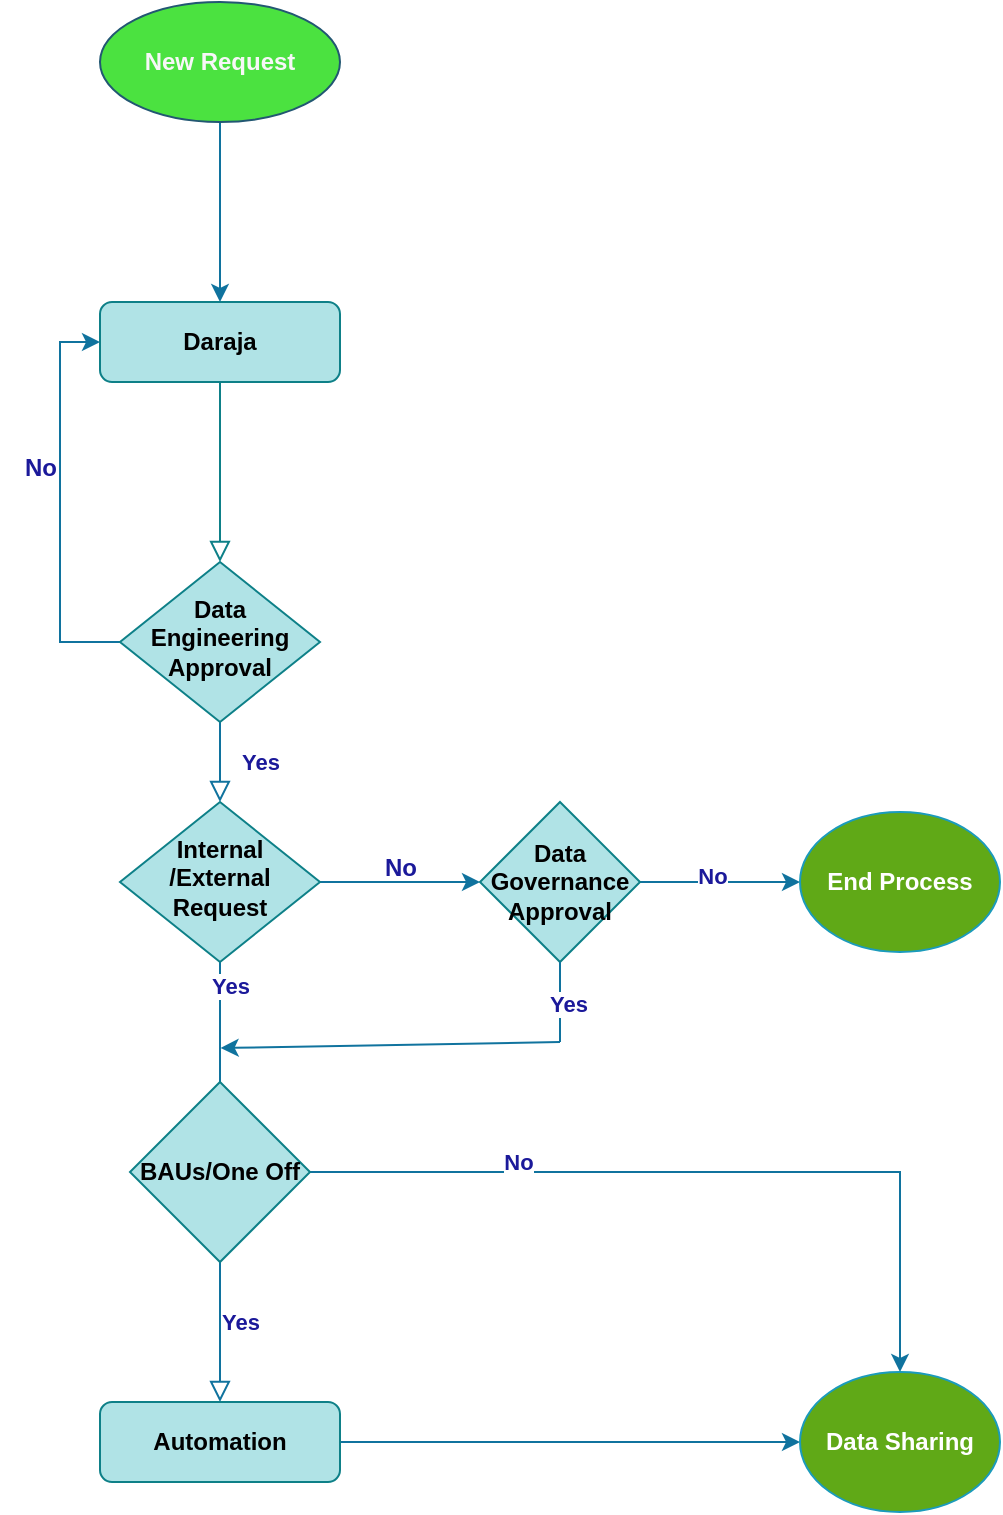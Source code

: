 <mxfile version="24.0.2" type="github">
  <diagram id="C5RBs43oDa-KdzZeNtuy" name="Page-1">
    <mxGraphModel dx="793" dy="1618" grid="1" gridSize="10" guides="1" tooltips="1" connect="1" arrows="1" fold="1" page="1" pageScale="1" pageWidth="827" pageHeight="1169" math="0" shadow="0">
      <root>
        <mxCell id="WIyWlLk6GJQsqaUBKTNV-0" />
        <mxCell id="WIyWlLk6GJQsqaUBKTNV-1" parent="WIyWlLk6GJQsqaUBKTNV-0" />
        <mxCell id="WIyWlLk6GJQsqaUBKTNV-2" value="" style="rounded=0;html=1;jettySize=auto;orthogonalLoop=1;fontSize=11;endArrow=block;endFill=0;endSize=8;strokeWidth=1;shadow=0;labelBackgroundColor=none;edgeStyle=orthogonalEdgeStyle;fillColor=#b0e3e6;strokeColor=#0e8088;" parent="WIyWlLk6GJQsqaUBKTNV-1" source="WIyWlLk6GJQsqaUBKTNV-3" target="WIyWlLk6GJQsqaUBKTNV-6" edge="1">
          <mxGeometry relative="1" as="geometry" />
        </mxCell>
        <mxCell id="WIyWlLk6GJQsqaUBKTNV-3" value="Daraja" style="rounded=1;whiteSpace=wrap;html=1;fontSize=12;glass=0;strokeWidth=1;shadow=0;fillColor=#b0e3e6;strokeColor=#0e8088;fontStyle=1" parent="WIyWlLk6GJQsqaUBKTNV-1" vertex="1">
          <mxGeometry x="160" y="40" width="120" height="40" as="geometry" />
        </mxCell>
        <mxCell id="WIyWlLk6GJQsqaUBKTNV-4" value="Yes" style="rounded=0;html=1;jettySize=auto;orthogonalLoop=1;fontSize=11;endArrow=block;endFill=0;endSize=8;strokeWidth=1;shadow=0;labelBackgroundColor=none;edgeStyle=orthogonalEdgeStyle;fillColor=#b1ddf0;strokeColor=#10739e;fontColor=#1b199a;fontStyle=1" parent="WIyWlLk6GJQsqaUBKTNV-1" source="WIyWlLk6GJQsqaUBKTNV-6" target="WIyWlLk6GJQsqaUBKTNV-10" edge="1">
          <mxGeometry y="20" relative="1" as="geometry">
            <mxPoint as="offset" />
          </mxGeometry>
        </mxCell>
        <mxCell id="ntP3CwPW7mdWMY8AtCwh-8" style="edgeStyle=orthogonalEdgeStyle;rounded=0;orthogonalLoop=1;jettySize=auto;html=1;exitX=0;exitY=0.5;exitDx=0;exitDy=0;entryX=0;entryY=0.5;entryDx=0;entryDy=0;fillColor=#b1ddf0;strokeColor=#10739e;" parent="WIyWlLk6GJQsqaUBKTNV-1" source="WIyWlLk6GJQsqaUBKTNV-6" target="WIyWlLk6GJQsqaUBKTNV-3" edge="1">
          <mxGeometry relative="1" as="geometry" />
        </mxCell>
        <mxCell id="WIyWlLk6GJQsqaUBKTNV-6" value="Data Engineering Approval" style="rhombus;whiteSpace=wrap;html=1;shadow=0;fontFamily=Helvetica;fontSize=12;align=center;strokeWidth=1;spacing=6;spacingTop=-4;fillColor=#b0e3e6;strokeColor=#0e8088;fontStyle=1" parent="WIyWlLk6GJQsqaUBKTNV-1" vertex="1">
          <mxGeometry x="170" y="170" width="100" height="80" as="geometry" />
        </mxCell>
        <mxCell id="WIyWlLk6GJQsqaUBKTNV-8" value="Yes" style="rounded=0;html=1;jettySize=auto;orthogonalLoop=1;fontSize=11;endArrow=block;endFill=0;endSize=8;strokeWidth=1;shadow=0;labelBackgroundColor=none;edgeStyle=orthogonalEdgeStyle;fillColor=#b1ddf0;strokeColor=#10739e;fontColor=#1b199a;fontStyle=1" parent="WIyWlLk6GJQsqaUBKTNV-1" source="WIyWlLk6GJQsqaUBKTNV-10" target="WIyWlLk6GJQsqaUBKTNV-11" edge="1">
          <mxGeometry x="0.636" y="10" relative="1" as="geometry">
            <mxPoint as="offset" />
          </mxGeometry>
        </mxCell>
        <mxCell id="gKt4IAQthAY80cSpaoCK-21" value="Yes" style="edgeLabel;html=1;align=center;verticalAlign=middle;resizable=0;points=[];fontColor=#1b199a;fontStyle=1" vertex="1" connectable="0" parent="WIyWlLk6GJQsqaUBKTNV-8">
          <mxGeometry x="-0.891" y="5" relative="1" as="geometry">
            <mxPoint as="offset" />
          </mxGeometry>
        </mxCell>
        <mxCell id="gKt4IAQthAY80cSpaoCK-0" style="edgeStyle=orthogonalEdgeStyle;rounded=0;orthogonalLoop=1;jettySize=auto;html=1;entryX=0;entryY=0.5;entryDx=0;entryDy=0;fillColor=#b1ddf0;strokeColor=#10739e;" edge="1" parent="WIyWlLk6GJQsqaUBKTNV-1" source="WIyWlLk6GJQsqaUBKTNV-10" target="ntP3CwPW7mdWMY8AtCwh-1">
          <mxGeometry relative="1" as="geometry" />
        </mxCell>
        <mxCell id="WIyWlLk6GJQsqaUBKTNV-10" value="Internal /External Request" style="rhombus;whiteSpace=wrap;html=1;shadow=0;fontFamily=Helvetica;fontSize=12;align=center;strokeWidth=1;spacing=6;spacingTop=-4;fillColor=#b0e3e6;strokeColor=#0e8088;fontStyle=1" parent="WIyWlLk6GJQsqaUBKTNV-1" vertex="1">
          <mxGeometry x="170" y="290" width="100" height="80" as="geometry" />
        </mxCell>
        <mxCell id="gKt4IAQthAY80cSpaoCK-4" style="edgeStyle=orthogonalEdgeStyle;rounded=0;orthogonalLoop=1;jettySize=auto;html=1;fillColor=#b1ddf0;strokeColor=#10739e;entryX=0;entryY=0.5;entryDx=0;entryDy=0;" edge="1" parent="WIyWlLk6GJQsqaUBKTNV-1" source="WIyWlLk6GJQsqaUBKTNV-11" target="gKt4IAQthAY80cSpaoCK-7">
          <mxGeometry relative="1" as="geometry">
            <mxPoint x="460" y="610" as="targetPoint" />
          </mxGeometry>
        </mxCell>
        <mxCell id="WIyWlLk6GJQsqaUBKTNV-11" value="Automation" style="rounded=1;whiteSpace=wrap;html=1;fontSize=12;glass=0;strokeWidth=1;shadow=0;fillColor=#b0e3e6;strokeColor=#0e8088;fontStyle=1" parent="WIyWlLk6GJQsqaUBKTNV-1" vertex="1">
          <mxGeometry x="160" y="590" width="120" height="40" as="geometry" />
        </mxCell>
        <mxCell id="gKt4IAQthAY80cSpaoCK-26" style="edgeStyle=orthogonalEdgeStyle;rounded=0;orthogonalLoop=1;jettySize=auto;html=1;entryX=0;entryY=0.5;entryDx=0;entryDy=0;fillColor=#b1ddf0;strokeColor=#10739e;" edge="1" parent="WIyWlLk6GJQsqaUBKTNV-1" source="ntP3CwPW7mdWMY8AtCwh-1" target="gKt4IAQthAY80cSpaoCK-25">
          <mxGeometry relative="1" as="geometry" />
        </mxCell>
        <mxCell id="gKt4IAQthAY80cSpaoCK-27" value="No" style="edgeLabel;html=1;align=center;verticalAlign=middle;resizable=0;points=[];fontColor=#1b199a;fontStyle=1" vertex="1" connectable="0" parent="gKt4IAQthAY80cSpaoCK-26">
          <mxGeometry x="-0.108" y="3" relative="1" as="geometry">
            <mxPoint as="offset" />
          </mxGeometry>
        </mxCell>
        <mxCell id="ntP3CwPW7mdWMY8AtCwh-1" value="Data Governance Approval" style="rhombus;whiteSpace=wrap;html=1;fillColor=#b0e3e6;strokeColor=#0e8088;fontStyle=1" parent="WIyWlLk6GJQsqaUBKTNV-1" vertex="1">
          <mxGeometry x="350" y="290" width="80" height="80" as="geometry" />
        </mxCell>
        <mxCell id="gKt4IAQthAY80cSpaoCK-5" style="edgeStyle=orthogonalEdgeStyle;rounded=0;orthogonalLoop=1;jettySize=auto;html=1;entryX=0.5;entryY=0;entryDx=0;entryDy=0;fillColor=#b1ddf0;strokeColor=#10739e;" edge="1" parent="WIyWlLk6GJQsqaUBKTNV-1" source="ntP3CwPW7mdWMY8AtCwh-5" target="gKt4IAQthAY80cSpaoCK-7">
          <mxGeometry relative="1" as="geometry">
            <mxPoint x="520" y="580" as="targetPoint" />
          </mxGeometry>
        </mxCell>
        <mxCell id="gKt4IAQthAY80cSpaoCK-23" value="No" style="edgeLabel;html=1;align=center;verticalAlign=middle;resizable=0;points=[];fontColor=#1b199a;fontStyle=1" vertex="1" connectable="0" parent="gKt4IAQthAY80cSpaoCK-5">
          <mxGeometry x="-0.502" y="-1" relative="1" as="geometry">
            <mxPoint x="5" y="-6" as="offset" />
          </mxGeometry>
        </mxCell>
        <mxCell id="ntP3CwPW7mdWMY8AtCwh-5" value="BAUs/One Off" style="rhombus;whiteSpace=wrap;html=1;fillColor=#b0e3e6;strokeColor=#0e8088;fontStyle=1" parent="WIyWlLk6GJQsqaUBKTNV-1" vertex="1">
          <mxGeometry x="175" y="430" width="90" height="90" as="geometry" />
        </mxCell>
        <mxCell id="ntP3CwPW7mdWMY8AtCwh-9" value="No" style="text;html=1;align=center;verticalAlign=middle;resizable=0;points=[];autosize=1;strokeColor=none;fillColor=none;fontColor=#1b199a;fontStyle=1" parent="WIyWlLk6GJQsqaUBKTNV-1" vertex="1">
          <mxGeometry x="110" y="108" width="40" height="30" as="geometry" />
        </mxCell>
        <mxCell id="gKt4IAQthAY80cSpaoCK-7" value="Data Sharing" style="ellipse;whiteSpace=wrap;html=1;fillColor=#60a917;fontColor=#ffffff;strokeColor=#1b9bbb;fontStyle=1" vertex="1" parent="WIyWlLk6GJQsqaUBKTNV-1">
          <mxGeometry x="510" y="575" width="100" height="70" as="geometry" />
        </mxCell>
        <mxCell id="gKt4IAQthAY80cSpaoCK-10" style="edgeStyle=orthogonalEdgeStyle;rounded=0;orthogonalLoop=1;jettySize=auto;html=1;strokeColor=#10739e;fillColor=#b1ddf0;" edge="1" parent="WIyWlLk6GJQsqaUBKTNV-1" source="gKt4IAQthAY80cSpaoCK-9" target="WIyWlLk6GJQsqaUBKTNV-3">
          <mxGeometry relative="1" as="geometry" />
        </mxCell>
        <mxCell id="gKt4IAQthAY80cSpaoCK-9" value="New Request" style="ellipse;whiteSpace=wrap;html=1;fillColor=#4be240;fontStyle=1;fontColor=#f7f7f7;strokeColor=#225772;" vertex="1" parent="WIyWlLk6GJQsqaUBKTNV-1">
          <mxGeometry x="160" y="-110" width="120" height="60" as="geometry" />
        </mxCell>
        <mxCell id="gKt4IAQthAY80cSpaoCK-16" value="" style="endArrow=none;html=1;rounded=0;fillColor=#b1ddf0;strokeColor=#10739e;" edge="1" parent="WIyWlLk6GJQsqaUBKTNV-1">
          <mxGeometry width="50" height="50" relative="1" as="geometry">
            <mxPoint x="390" y="410" as="sourcePoint" />
            <mxPoint x="390" y="370" as="targetPoint" />
          </mxGeometry>
        </mxCell>
        <mxCell id="gKt4IAQthAY80cSpaoCK-20" value="Yes" style="edgeLabel;html=1;align=center;verticalAlign=middle;resizable=0;points=[];fontColor=#1b199a;fontStyle=1" vertex="1" connectable="0" parent="gKt4IAQthAY80cSpaoCK-16">
          <mxGeometry x="-0.05" y="-4" relative="1" as="geometry">
            <mxPoint as="offset" />
          </mxGeometry>
        </mxCell>
        <mxCell id="gKt4IAQthAY80cSpaoCK-17" value="" style="endArrow=classic;html=1;rounded=0;entryX=0.258;entryY=1.167;entryDx=0;entryDy=0;entryPerimeter=0;fillColor=#b1ddf0;strokeColor=#10739e;" edge="1" parent="WIyWlLk6GJQsqaUBKTNV-1">
          <mxGeometry width="50" height="50" relative="1" as="geometry">
            <mxPoint x="390" y="410" as="sourcePoint" />
            <mxPoint x="220.32" y="413.01" as="targetPoint" />
          </mxGeometry>
        </mxCell>
        <mxCell id="gKt4IAQthAY80cSpaoCK-24" value="No" style="text;html=1;align=center;verticalAlign=middle;resizable=0;points=[];autosize=1;strokeColor=none;fillColor=none;fontColor=#1b199a;fontStyle=1" vertex="1" parent="WIyWlLk6GJQsqaUBKTNV-1">
          <mxGeometry x="290" y="308" width="40" height="30" as="geometry" />
        </mxCell>
        <mxCell id="gKt4IAQthAY80cSpaoCK-25" value="End Process" style="ellipse;whiteSpace=wrap;html=1;fillColor=#60a917;fontColor=#ffffff;strokeColor=#1b9bbb;fontStyle=1" vertex="1" parent="WIyWlLk6GJQsqaUBKTNV-1">
          <mxGeometry x="510" y="295" width="100" height="70" as="geometry" />
        </mxCell>
      </root>
    </mxGraphModel>
  </diagram>
</mxfile>
